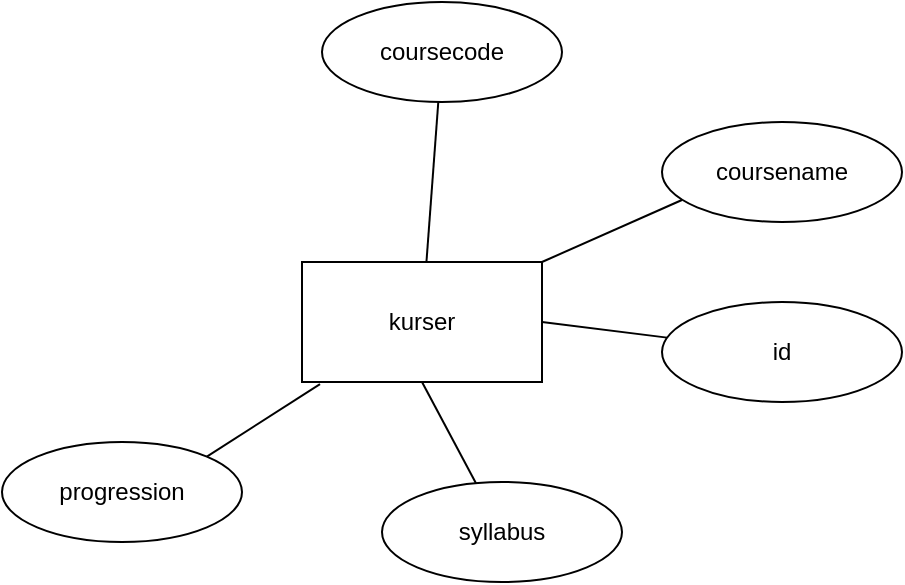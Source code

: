 <mxfile>
    <diagram id="84mNhPJSS-kyfxWHkFid" name="Page-1">
        <mxGraphModel dx="1149" dy="469" grid="1" gridSize="10" guides="1" tooltips="1" connect="1" arrows="1" fold="1" page="1" pageScale="1" pageWidth="980" pageHeight="1390" math="0" shadow="0">
            <root>
                <mxCell id="0"/>
                <mxCell id="1" parent="0"/>
                <mxCell id="4" value="" style="edgeStyle=none;html=1;endArrow=none;endFill=0;" edge="1" parent="1" source="2" target="3">
                    <mxGeometry relative="1" as="geometry"/>
                </mxCell>
                <mxCell id="8" style="edgeStyle=none;html=1;exitX=0.5;exitY=1;exitDx=0;exitDy=0;endArrow=none;endFill=0;" edge="1" parent="1" source="2" target="7">
                    <mxGeometry relative="1" as="geometry"/>
                </mxCell>
                <mxCell id="9" style="edgeStyle=none;html=1;exitX=1;exitY=0.5;exitDx=0;exitDy=0;endArrow=none;endFill=0;" edge="1" parent="1" source="2" target="6">
                    <mxGeometry relative="1" as="geometry"/>
                </mxCell>
                <mxCell id="10" style="edgeStyle=none;html=1;exitX=1;exitY=0;exitDx=0;exitDy=0;entryX=0.083;entryY=0.78;entryDx=0;entryDy=0;entryPerimeter=0;endArrow=none;endFill=0;" edge="1" parent="1" source="2" target="5">
                    <mxGeometry relative="1" as="geometry"/>
                </mxCell>
                <mxCell id="2" value="kurser" style="rounded=0;whiteSpace=wrap;html=1;" vertex="1" parent="1">
                    <mxGeometry x="490" y="210" width="120" height="60" as="geometry"/>
                </mxCell>
                <mxCell id="3" value="coursecode" style="ellipse;whiteSpace=wrap;html=1;rounded=0;" vertex="1" parent="1">
                    <mxGeometry x="500" y="80" width="120" height="50" as="geometry"/>
                </mxCell>
                <mxCell id="5" value="coursename" style="ellipse;whiteSpace=wrap;html=1;rounded=0;" vertex="1" parent="1">
                    <mxGeometry x="670" y="140" width="120" height="50" as="geometry"/>
                </mxCell>
                <mxCell id="6" value="id" style="ellipse;whiteSpace=wrap;html=1;rounded=0;" vertex="1" parent="1">
                    <mxGeometry x="670" y="230" width="120" height="50" as="geometry"/>
                </mxCell>
                <mxCell id="7" value="syllabus" style="ellipse;whiteSpace=wrap;html=1;rounded=0;" vertex="1" parent="1">
                    <mxGeometry x="530" y="320" width="120" height="50" as="geometry"/>
                </mxCell>
                <mxCell id="12" style="edgeStyle=none;html=1;exitX=1;exitY=0;exitDx=0;exitDy=0;entryX=0.075;entryY=1.017;entryDx=0;entryDy=0;entryPerimeter=0;endArrow=none;endFill=0;" edge="1" parent="1" source="11" target="2">
                    <mxGeometry relative="1" as="geometry"/>
                </mxCell>
                <mxCell id="11" value="progression" style="ellipse;whiteSpace=wrap;html=1;rounded=0;" vertex="1" parent="1">
                    <mxGeometry x="340" y="300" width="120" height="50" as="geometry"/>
                </mxCell>
            </root>
        </mxGraphModel>
    </diagram>
</mxfile>